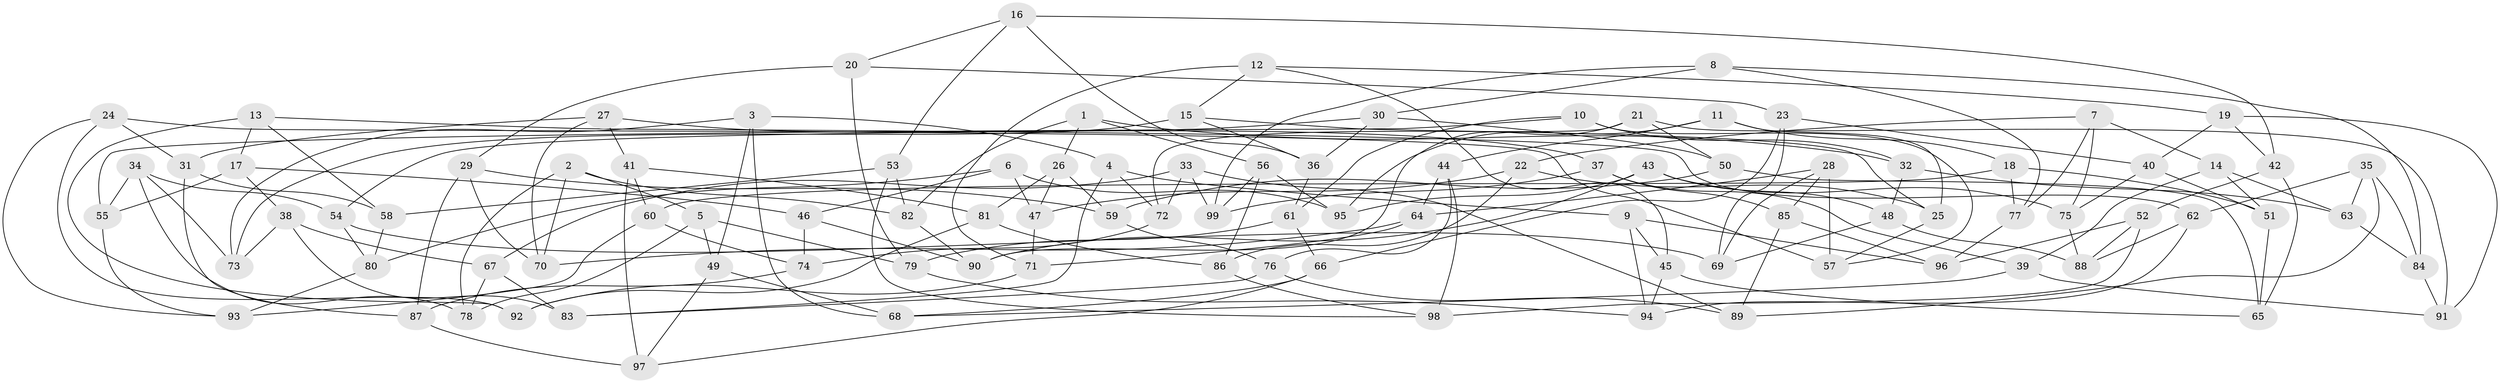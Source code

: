 // Generated by graph-tools (version 1.1) at 2025/38/03/09/25 02:38:03]
// undirected, 99 vertices, 198 edges
graph export_dot {
graph [start="1"]
  node [color=gray90,style=filled];
  1;
  2;
  3;
  4;
  5;
  6;
  7;
  8;
  9;
  10;
  11;
  12;
  13;
  14;
  15;
  16;
  17;
  18;
  19;
  20;
  21;
  22;
  23;
  24;
  25;
  26;
  27;
  28;
  29;
  30;
  31;
  32;
  33;
  34;
  35;
  36;
  37;
  38;
  39;
  40;
  41;
  42;
  43;
  44;
  45;
  46;
  47;
  48;
  49;
  50;
  51;
  52;
  53;
  54;
  55;
  56;
  57;
  58;
  59;
  60;
  61;
  62;
  63;
  64;
  65;
  66;
  67;
  68;
  69;
  70;
  71;
  72;
  73;
  74;
  75;
  76;
  77;
  78;
  79;
  80;
  81;
  82;
  83;
  84;
  85;
  86;
  87;
  88;
  89;
  90;
  91;
  92;
  93;
  94;
  95;
  96;
  97;
  98;
  99;
  1 -- 56;
  1 -- 26;
  1 -- 32;
  1 -- 82;
  2 -- 78;
  2 -- 70;
  2 -- 5;
  2 -- 82;
  3 -- 4;
  3 -- 49;
  3 -- 73;
  3 -- 68;
  4 -- 72;
  4 -- 9;
  4 -- 83;
  5 -- 78;
  5 -- 79;
  5 -- 49;
  6 -- 47;
  6 -- 95;
  6 -- 80;
  6 -- 46;
  7 -- 77;
  7 -- 75;
  7 -- 14;
  7 -- 22;
  8 -- 84;
  8 -- 77;
  8 -- 99;
  8 -- 30;
  9 -- 96;
  9 -- 45;
  9 -- 94;
  10 -- 57;
  10 -- 61;
  10 -- 32;
  10 -- 55;
  11 -- 44;
  11 -- 18;
  11 -- 95;
  11 -- 25;
  12 -- 15;
  12 -- 71;
  12 -- 19;
  12 -- 45;
  13 -- 17;
  13 -- 58;
  13 -- 92;
  13 -- 62;
  14 -- 51;
  14 -- 39;
  14 -- 63;
  15 -- 25;
  15 -- 73;
  15 -- 36;
  16 -- 53;
  16 -- 36;
  16 -- 20;
  16 -- 42;
  17 -- 55;
  17 -- 38;
  17 -- 46;
  18 -- 77;
  18 -- 51;
  18 -- 60;
  19 -- 91;
  19 -- 40;
  19 -- 42;
  20 -- 23;
  20 -- 29;
  20 -- 79;
  21 -- 91;
  21 -- 72;
  21 -- 50;
  21 -- 90;
  22 -- 25;
  22 -- 47;
  22 -- 86;
  23 -- 69;
  23 -- 40;
  23 -- 66;
  24 -- 92;
  24 -- 57;
  24 -- 93;
  24 -- 31;
  25 -- 57;
  26 -- 81;
  26 -- 47;
  26 -- 59;
  27 -- 41;
  27 -- 37;
  27 -- 31;
  27 -- 70;
  28 -- 57;
  28 -- 69;
  28 -- 85;
  28 -- 64;
  29 -- 87;
  29 -- 59;
  29 -- 70;
  30 -- 50;
  30 -- 36;
  30 -- 54;
  31 -- 87;
  31 -- 58;
  32 -- 48;
  32 -- 63;
  33 -- 67;
  33 -- 89;
  33 -- 72;
  33 -- 99;
  34 -- 78;
  34 -- 55;
  34 -- 54;
  34 -- 73;
  35 -- 63;
  35 -- 84;
  35 -- 89;
  35 -- 62;
  36 -- 61;
  37 -- 99;
  37 -- 39;
  37 -- 85;
  38 -- 83;
  38 -- 67;
  38 -- 73;
  39 -- 68;
  39 -- 91;
  40 -- 75;
  40 -- 51;
  41 -- 60;
  41 -- 81;
  41 -- 97;
  42 -- 65;
  42 -- 52;
  43 -- 90;
  43 -- 48;
  43 -- 95;
  43 -- 75;
  44 -- 76;
  44 -- 98;
  44 -- 64;
  45 -- 94;
  45 -- 65;
  46 -- 74;
  46 -- 90;
  47 -- 71;
  48 -- 69;
  48 -- 88;
  49 -- 68;
  49 -- 97;
  50 -- 65;
  50 -- 59;
  51 -- 65;
  52 -- 98;
  52 -- 88;
  52 -- 96;
  53 -- 58;
  53 -- 82;
  53 -- 98;
  54 -- 69;
  54 -- 80;
  55 -- 93;
  56 -- 86;
  56 -- 99;
  56 -- 95;
  58 -- 80;
  59 -- 76;
  60 -- 74;
  60 -- 93;
  61 -- 79;
  61 -- 66;
  62 -- 94;
  62 -- 88;
  63 -- 84;
  64 -- 70;
  64 -- 71;
  66 -- 68;
  66 -- 97;
  67 -- 78;
  67 -- 83;
  71 -- 92;
  72 -- 74;
  74 -- 87;
  75 -- 88;
  76 -- 89;
  76 -- 83;
  77 -- 96;
  79 -- 94;
  80 -- 93;
  81 -- 92;
  81 -- 86;
  82 -- 90;
  84 -- 91;
  85 -- 96;
  85 -- 89;
  86 -- 98;
  87 -- 97;
}
